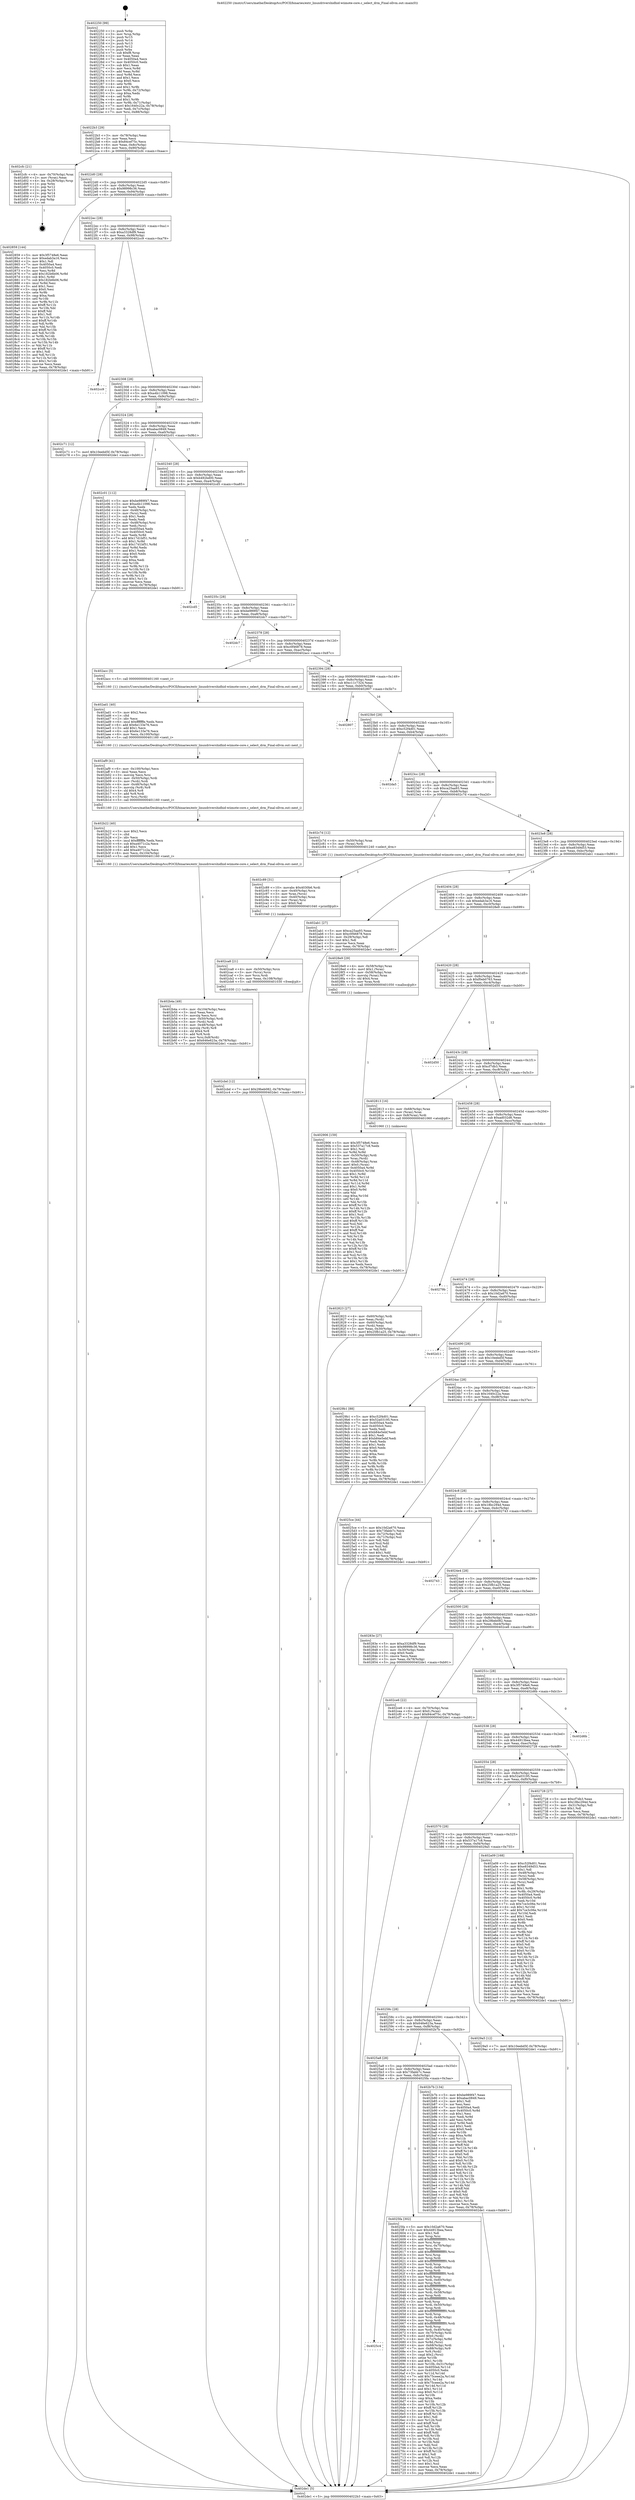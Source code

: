digraph "0x402250" {
  label = "0x402250 (/mnt/c/Users/mathe/Desktop/tcc/POCII/binaries/extr_linuxdrivershidhid-wiimote-core.c_select_drm_Final-ollvm.out::main(0))"
  labelloc = "t"
  node[shape=record]

  Entry [label="",width=0.3,height=0.3,shape=circle,fillcolor=black,style=filled]
  "0x4022b3" [label="{
     0x4022b3 [29]\l
     | [instrs]\l
     &nbsp;&nbsp;0x4022b3 \<+3\>: mov -0x78(%rbp),%eax\l
     &nbsp;&nbsp;0x4022b6 \<+2\>: mov %eax,%ecx\l
     &nbsp;&nbsp;0x4022b8 \<+6\>: sub $0x84cef75c,%ecx\l
     &nbsp;&nbsp;0x4022be \<+6\>: mov %eax,-0x8c(%rbp)\l
     &nbsp;&nbsp;0x4022c4 \<+6\>: mov %ecx,-0x90(%rbp)\l
     &nbsp;&nbsp;0x4022ca \<+6\>: je 0000000000402cfc \<main+0xaac\>\l
  }"]
  "0x402cfc" [label="{
     0x402cfc [21]\l
     | [instrs]\l
     &nbsp;&nbsp;0x402cfc \<+4\>: mov -0x70(%rbp),%rax\l
     &nbsp;&nbsp;0x402d00 \<+2\>: mov (%rax),%eax\l
     &nbsp;&nbsp;0x402d02 \<+4\>: lea -0x28(%rbp),%rsp\l
     &nbsp;&nbsp;0x402d06 \<+1\>: pop %rbx\l
     &nbsp;&nbsp;0x402d07 \<+2\>: pop %r12\l
     &nbsp;&nbsp;0x402d09 \<+2\>: pop %r13\l
     &nbsp;&nbsp;0x402d0b \<+2\>: pop %r14\l
     &nbsp;&nbsp;0x402d0d \<+2\>: pop %r15\l
     &nbsp;&nbsp;0x402d0f \<+1\>: pop %rbp\l
     &nbsp;&nbsp;0x402d10 \<+1\>: ret\l
  }"]
  "0x4022d0" [label="{
     0x4022d0 [28]\l
     | [instrs]\l
     &nbsp;&nbsp;0x4022d0 \<+5\>: jmp 00000000004022d5 \<main+0x85\>\l
     &nbsp;&nbsp;0x4022d5 \<+6\>: mov -0x8c(%rbp),%eax\l
     &nbsp;&nbsp;0x4022db \<+5\>: sub $0x98998c36,%eax\l
     &nbsp;&nbsp;0x4022e0 \<+6\>: mov %eax,-0x94(%rbp)\l
     &nbsp;&nbsp;0x4022e6 \<+6\>: je 0000000000402859 \<main+0x609\>\l
  }"]
  Exit [label="",width=0.3,height=0.3,shape=circle,fillcolor=black,style=filled,peripheries=2]
  "0x402859" [label="{
     0x402859 [144]\l
     | [instrs]\l
     &nbsp;&nbsp;0x402859 \<+5\>: mov $0x3f5748e6,%eax\l
     &nbsp;&nbsp;0x40285e \<+5\>: mov $0xedab3a16,%ecx\l
     &nbsp;&nbsp;0x402863 \<+2\>: mov $0x1,%dl\l
     &nbsp;&nbsp;0x402865 \<+7\>: mov 0x4050a4,%esi\l
     &nbsp;&nbsp;0x40286c \<+7\>: mov 0x4050c0,%edi\l
     &nbsp;&nbsp;0x402873 \<+3\>: mov %esi,%r8d\l
     &nbsp;&nbsp;0x402876 \<+7\>: add $0x182b6b06,%r8d\l
     &nbsp;&nbsp;0x40287d \<+4\>: sub $0x1,%r8d\l
     &nbsp;&nbsp;0x402881 \<+7\>: sub $0x182b6b06,%r8d\l
     &nbsp;&nbsp;0x402888 \<+4\>: imul %r8d,%esi\l
     &nbsp;&nbsp;0x40288c \<+3\>: and $0x1,%esi\l
     &nbsp;&nbsp;0x40288f \<+3\>: cmp $0x0,%esi\l
     &nbsp;&nbsp;0x402892 \<+4\>: sete %r9b\l
     &nbsp;&nbsp;0x402896 \<+3\>: cmp $0xa,%edi\l
     &nbsp;&nbsp;0x402899 \<+4\>: setl %r10b\l
     &nbsp;&nbsp;0x40289d \<+3\>: mov %r9b,%r11b\l
     &nbsp;&nbsp;0x4028a0 \<+4\>: xor $0xff,%r11b\l
     &nbsp;&nbsp;0x4028a4 \<+3\>: mov %r10b,%bl\l
     &nbsp;&nbsp;0x4028a7 \<+3\>: xor $0xff,%bl\l
     &nbsp;&nbsp;0x4028aa \<+3\>: xor $0x1,%dl\l
     &nbsp;&nbsp;0x4028ad \<+3\>: mov %r11b,%r14b\l
     &nbsp;&nbsp;0x4028b0 \<+4\>: and $0xff,%r14b\l
     &nbsp;&nbsp;0x4028b4 \<+3\>: and %dl,%r9b\l
     &nbsp;&nbsp;0x4028b7 \<+3\>: mov %bl,%r15b\l
     &nbsp;&nbsp;0x4028ba \<+4\>: and $0xff,%r15b\l
     &nbsp;&nbsp;0x4028be \<+3\>: and %dl,%r10b\l
     &nbsp;&nbsp;0x4028c1 \<+3\>: or %r9b,%r14b\l
     &nbsp;&nbsp;0x4028c4 \<+3\>: or %r10b,%r15b\l
     &nbsp;&nbsp;0x4028c7 \<+3\>: xor %r15b,%r14b\l
     &nbsp;&nbsp;0x4028ca \<+3\>: or %bl,%r11b\l
     &nbsp;&nbsp;0x4028cd \<+4\>: xor $0xff,%r11b\l
     &nbsp;&nbsp;0x4028d1 \<+3\>: or $0x1,%dl\l
     &nbsp;&nbsp;0x4028d4 \<+3\>: and %dl,%r11b\l
     &nbsp;&nbsp;0x4028d7 \<+3\>: or %r11b,%r14b\l
     &nbsp;&nbsp;0x4028da \<+4\>: test $0x1,%r14b\l
     &nbsp;&nbsp;0x4028de \<+3\>: cmovne %ecx,%eax\l
     &nbsp;&nbsp;0x4028e1 \<+3\>: mov %eax,-0x78(%rbp)\l
     &nbsp;&nbsp;0x4028e4 \<+5\>: jmp 0000000000402de1 \<main+0xb91\>\l
  }"]
  "0x4022ec" [label="{
     0x4022ec [28]\l
     | [instrs]\l
     &nbsp;&nbsp;0x4022ec \<+5\>: jmp 00000000004022f1 \<main+0xa1\>\l
     &nbsp;&nbsp;0x4022f1 \<+6\>: mov -0x8c(%rbp),%eax\l
     &nbsp;&nbsp;0x4022f7 \<+5\>: sub $0xa3328df9,%eax\l
     &nbsp;&nbsp;0x4022fc \<+6\>: mov %eax,-0x98(%rbp)\l
     &nbsp;&nbsp;0x402302 \<+6\>: je 0000000000402cc9 \<main+0xa79\>\l
  }"]
  "0x402cbd" [label="{
     0x402cbd [12]\l
     | [instrs]\l
     &nbsp;&nbsp;0x402cbd \<+7\>: movl $0x29beb082,-0x78(%rbp)\l
     &nbsp;&nbsp;0x402cc4 \<+5\>: jmp 0000000000402de1 \<main+0xb91\>\l
  }"]
  "0x402cc9" [label="{
     0x402cc9\l
  }", style=dashed]
  "0x402308" [label="{
     0x402308 [28]\l
     | [instrs]\l
     &nbsp;&nbsp;0x402308 \<+5\>: jmp 000000000040230d \<main+0xbd\>\l
     &nbsp;&nbsp;0x40230d \<+6\>: mov -0x8c(%rbp),%eax\l
     &nbsp;&nbsp;0x402313 \<+5\>: sub $0xa4b11098,%eax\l
     &nbsp;&nbsp;0x402318 \<+6\>: mov %eax,-0x9c(%rbp)\l
     &nbsp;&nbsp;0x40231e \<+6\>: je 0000000000402c71 \<main+0xa21\>\l
  }"]
  "0x402ca8" [label="{
     0x402ca8 [21]\l
     | [instrs]\l
     &nbsp;&nbsp;0x402ca8 \<+4\>: mov -0x50(%rbp),%rcx\l
     &nbsp;&nbsp;0x402cac \<+3\>: mov (%rcx),%rcx\l
     &nbsp;&nbsp;0x402caf \<+3\>: mov %rcx,%rdi\l
     &nbsp;&nbsp;0x402cb2 \<+6\>: mov %eax,-0x108(%rbp)\l
     &nbsp;&nbsp;0x402cb8 \<+5\>: call 0000000000401030 \<free@plt\>\l
     | [calls]\l
     &nbsp;&nbsp;0x401030 \{1\} (unknown)\l
  }"]
  "0x402c71" [label="{
     0x402c71 [12]\l
     | [instrs]\l
     &nbsp;&nbsp;0x402c71 \<+7\>: movl $0x10eebd5f,-0x78(%rbp)\l
     &nbsp;&nbsp;0x402c78 \<+5\>: jmp 0000000000402de1 \<main+0xb91\>\l
  }"]
  "0x402324" [label="{
     0x402324 [28]\l
     | [instrs]\l
     &nbsp;&nbsp;0x402324 \<+5\>: jmp 0000000000402329 \<main+0xd9\>\l
     &nbsp;&nbsp;0x402329 \<+6\>: mov -0x8c(%rbp),%eax\l
     &nbsp;&nbsp;0x40232f \<+5\>: sub $0xabac0849,%eax\l
     &nbsp;&nbsp;0x402334 \<+6\>: mov %eax,-0xa0(%rbp)\l
     &nbsp;&nbsp;0x40233a \<+6\>: je 0000000000402c01 \<main+0x9b1\>\l
  }"]
  "0x402c89" [label="{
     0x402c89 [31]\l
     | [instrs]\l
     &nbsp;&nbsp;0x402c89 \<+10\>: movabs $0x4030b6,%rdi\l
     &nbsp;&nbsp;0x402c93 \<+4\>: mov -0x40(%rbp),%rcx\l
     &nbsp;&nbsp;0x402c97 \<+3\>: mov %rax,(%rcx)\l
     &nbsp;&nbsp;0x402c9a \<+4\>: mov -0x40(%rbp),%rax\l
     &nbsp;&nbsp;0x402c9e \<+3\>: mov (%rax),%rsi\l
     &nbsp;&nbsp;0x402ca1 \<+2\>: mov $0x0,%al\l
     &nbsp;&nbsp;0x402ca3 \<+5\>: call 0000000000401040 \<printf@plt\>\l
     | [calls]\l
     &nbsp;&nbsp;0x401040 \{1\} (unknown)\l
  }"]
  "0x402c01" [label="{
     0x402c01 [112]\l
     | [instrs]\l
     &nbsp;&nbsp;0x402c01 \<+5\>: mov $0xbe989f47,%eax\l
     &nbsp;&nbsp;0x402c06 \<+5\>: mov $0xa4b11098,%ecx\l
     &nbsp;&nbsp;0x402c0b \<+2\>: xor %edx,%edx\l
     &nbsp;&nbsp;0x402c0d \<+4\>: mov -0x48(%rbp),%rsi\l
     &nbsp;&nbsp;0x402c11 \<+2\>: mov (%rsi),%edi\l
     &nbsp;&nbsp;0x402c13 \<+3\>: sub $0x1,%edx\l
     &nbsp;&nbsp;0x402c16 \<+2\>: sub %edx,%edi\l
     &nbsp;&nbsp;0x402c18 \<+4\>: mov -0x48(%rbp),%rsi\l
     &nbsp;&nbsp;0x402c1c \<+2\>: mov %edi,(%rsi)\l
     &nbsp;&nbsp;0x402c1e \<+7\>: mov 0x4050a4,%edx\l
     &nbsp;&nbsp;0x402c25 \<+7\>: mov 0x4050c0,%edi\l
     &nbsp;&nbsp;0x402c2c \<+3\>: mov %edx,%r8d\l
     &nbsp;&nbsp;0x402c2f \<+7\>: add $0x17d1bf51,%r8d\l
     &nbsp;&nbsp;0x402c36 \<+4\>: sub $0x1,%r8d\l
     &nbsp;&nbsp;0x402c3a \<+7\>: sub $0x17d1bf51,%r8d\l
     &nbsp;&nbsp;0x402c41 \<+4\>: imul %r8d,%edx\l
     &nbsp;&nbsp;0x402c45 \<+3\>: and $0x1,%edx\l
     &nbsp;&nbsp;0x402c48 \<+3\>: cmp $0x0,%edx\l
     &nbsp;&nbsp;0x402c4b \<+4\>: sete %r9b\l
     &nbsp;&nbsp;0x402c4f \<+3\>: cmp $0xa,%edi\l
     &nbsp;&nbsp;0x402c52 \<+4\>: setl %r10b\l
     &nbsp;&nbsp;0x402c56 \<+3\>: mov %r9b,%r11b\l
     &nbsp;&nbsp;0x402c59 \<+3\>: and %r10b,%r11b\l
     &nbsp;&nbsp;0x402c5c \<+3\>: xor %r10b,%r9b\l
     &nbsp;&nbsp;0x402c5f \<+3\>: or %r9b,%r11b\l
     &nbsp;&nbsp;0x402c62 \<+4\>: test $0x1,%r11b\l
     &nbsp;&nbsp;0x402c66 \<+3\>: cmovne %ecx,%eax\l
     &nbsp;&nbsp;0x402c69 \<+3\>: mov %eax,-0x78(%rbp)\l
     &nbsp;&nbsp;0x402c6c \<+5\>: jmp 0000000000402de1 \<main+0xb91\>\l
  }"]
  "0x402340" [label="{
     0x402340 [28]\l
     | [instrs]\l
     &nbsp;&nbsp;0x402340 \<+5\>: jmp 0000000000402345 \<main+0xf5\>\l
     &nbsp;&nbsp;0x402345 \<+6\>: mov -0x8c(%rbp),%eax\l
     &nbsp;&nbsp;0x40234b \<+5\>: sub $0xb492bd00,%eax\l
     &nbsp;&nbsp;0x402350 \<+6\>: mov %eax,-0xa4(%rbp)\l
     &nbsp;&nbsp;0x402356 \<+6\>: je 0000000000402cd5 \<main+0xa85\>\l
  }"]
  "0x402b4a" [label="{
     0x402b4a [49]\l
     | [instrs]\l
     &nbsp;&nbsp;0x402b4a \<+6\>: mov -0x104(%rbp),%ecx\l
     &nbsp;&nbsp;0x402b50 \<+3\>: imul %eax,%ecx\l
     &nbsp;&nbsp;0x402b53 \<+3\>: movslq %ecx,%rsi\l
     &nbsp;&nbsp;0x402b56 \<+4\>: mov -0x50(%rbp),%rdi\l
     &nbsp;&nbsp;0x402b5a \<+3\>: mov (%rdi),%rdi\l
     &nbsp;&nbsp;0x402b5d \<+4\>: mov -0x48(%rbp),%r8\l
     &nbsp;&nbsp;0x402b61 \<+3\>: movslq (%r8),%r8\l
     &nbsp;&nbsp;0x402b64 \<+4\>: shl $0x4,%r8\l
     &nbsp;&nbsp;0x402b68 \<+3\>: add %r8,%rdi\l
     &nbsp;&nbsp;0x402b6b \<+4\>: mov %rsi,0x8(%rdi)\l
     &nbsp;&nbsp;0x402b6f \<+7\>: movl $0x646e623a,-0x78(%rbp)\l
     &nbsp;&nbsp;0x402b76 \<+5\>: jmp 0000000000402de1 \<main+0xb91\>\l
  }"]
  "0x402cd5" [label="{
     0x402cd5\l
  }", style=dashed]
  "0x40235c" [label="{
     0x40235c [28]\l
     | [instrs]\l
     &nbsp;&nbsp;0x40235c \<+5\>: jmp 0000000000402361 \<main+0x111\>\l
     &nbsp;&nbsp;0x402361 \<+6\>: mov -0x8c(%rbp),%eax\l
     &nbsp;&nbsp;0x402367 \<+5\>: sub $0xbe989f47,%eax\l
     &nbsp;&nbsp;0x40236c \<+6\>: mov %eax,-0xa8(%rbp)\l
     &nbsp;&nbsp;0x402372 \<+6\>: je 0000000000402dc7 \<main+0xb77\>\l
  }"]
  "0x402b22" [label="{
     0x402b22 [40]\l
     | [instrs]\l
     &nbsp;&nbsp;0x402b22 \<+5\>: mov $0x2,%ecx\l
     &nbsp;&nbsp;0x402b27 \<+1\>: cltd\l
     &nbsp;&nbsp;0x402b28 \<+2\>: idiv %ecx\l
     &nbsp;&nbsp;0x402b2a \<+6\>: imul $0xfffffffe,%edx,%ecx\l
     &nbsp;&nbsp;0x402b30 \<+6\>: sub $0xa4071c2a,%ecx\l
     &nbsp;&nbsp;0x402b36 \<+3\>: add $0x1,%ecx\l
     &nbsp;&nbsp;0x402b39 \<+6\>: add $0xa4071c2a,%ecx\l
     &nbsp;&nbsp;0x402b3f \<+6\>: mov %ecx,-0x104(%rbp)\l
     &nbsp;&nbsp;0x402b45 \<+5\>: call 0000000000401160 \<next_i\>\l
     | [calls]\l
     &nbsp;&nbsp;0x401160 \{1\} (/mnt/c/Users/mathe/Desktop/tcc/POCII/binaries/extr_linuxdrivershidhid-wiimote-core.c_select_drm_Final-ollvm.out::next_i)\l
  }"]
  "0x402dc7" [label="{
     0x402dc7\l
  }", style=dashed]
  "0x402378" [label="{
     0x402378 [28]\l
     | [instrs]\l
     &nbsp;&nbsp;0x402378 \<+5\>: jmp 000000000040237d \<main+0x12d\>\l
     &nbsp;&nbsp;0x40237d \<+6\>: mov -0x8c(%rbp),%eax\l
     &nbsp;&nbsp;0x402383 \<+5\>: sub $0xc0f46878,%eax\l
     &nbsp;&nbsp;0x402388 \<+6\>: mov %eax,-0xac(%rbp)\l
     &nbsp;&nbsp;0x40238e \<+6\>: je 0000000000402acc \<main+0x87c\>\l
  }"]
  "0x402af9" [label="{
     0x402af9 [41]\l
     | [instrs]\l
     &nbsp;&nbsp;0x402af9 \<+6\>: mov -0x100(%rbp),%ecx\l
     &nbsp;&nbsp;0x402aff \<+3\>: imul %eax,%ecx\l
     &nbsp;&nbsp;0x402b02 \<+3\>: movslq %ecx,%rsi\l
     &nbsp;&nbsp;0x402b05 \<+4\>: mov -0x50(%rbp),%rdi\l
     &nbsp;&nbsp;0x402b09 \<+3\>: mov (%rdi),%rdi\l
     &nbsp;&nbsp;0x402b0c \<+4\>: mov -0x48(%rbp),%r8\l
     &nbsp;&nbsp;0x402b10 \<+3\>: movslq (%r8),%r8\l
     &nbsp;&nbsp;0x402b13 \<+4\>: shl $0x4,%r8\l
     &nbsp;&nbsp;0x402b17 \<+3\>: add %r8,%rdi\l
     &nbsp;&nbsp;0x402b1a \<+3\>: mov %rsi,(%rdi)\l
     &nbsp;&nbsp;0x402b1d \<+5\>: call 0000000000401160 \<next_i\>\l
     | [calls]\l
     &nbsp;&nbsp;0x401160 \{1\} (/mnt/c/Users/mathe/Desktop/tcc/POCII/binaries/extr_linuxdrivershidhid-wiimote-core.c_select_drm_Final-ollvm.out::next_i)\l
  }"]
  "0x402acc" [label="{
     0x402acc [5]\l
     | [instrs]\l
     &nbsp;&nbsp;0x402acc \<+5\>: call 0000000000401160 \<next_i\>\l
     | [calls]\l
     &nbsp;&nbsp;0x401160 \{1\} (/mnt/c/Users/mathe/Desktop/tcc/POCII/binaries/extr_linuxdrivershidhid-wiimote-core.c_select_drm_Final-ollvm.out::next_i)\l
  }"]
  "0x402394" [label="{
     0x402394 [28]\l
     | [instrs]\l
     &nbsp;&nbsp;0x402394 \<+5\>: jmp 0000000000402399 \<main+0x149\>\l
     &nbsp;&nbsp;0x402399 \<+6\>: mov -0x8c(%rbp),%eax\l
     &nbsp;&nbsp;0x40239f \<+5\>: sub $0xc11c7324,%eax\l
     &nbsp;&nbsp;0x4023a4 \<+6\>: mov %eax,-0xb0(%rbp)\l
     &nbsp;&nbsp;0x4023aa \<+6\>: je 0000000000402807 \<main+0x5b7\>\l
  }"]
  "0x402ad1" [label="{
     0x402ad1 [40]\l
     | [instrs]\l
     &nbsp;&nbsp;0x402ad1 \<+5\>: mov $0x2,%ecx\l
     &nbsp;&nbsp;0x402ad6 \<+1\>: cltd\l
     &nbsp;&nbsp;0x402ad7 \<+2\>: idiv %ecx\l
     &nbsp;&nbsp;0x402ad9 \<+6\>: imul $0xfffffffe,%edx,%ecx\l
     &nbsp;&nbsp;0x402adf \<+6\>: add $0x6e133e76,%ecx\l
     &nbsp;&nbsp;0x402ae5 \<+3\>: add $0x1,%ecx\l
     &nbsp;&nbsp;0x402ae8 \<+6\>: sub $0x6e133e76,%ecx\l
     &nbsp;&nbsp;0x402aee \<+6\>: mov %ecx,-0x100(%rbp)\l
     &nbsp;&nbsp;0x402af4 \<+5\>: call 0000000000401160 \<next_i\>\l
     | [calls]\l
     &nbsp;&nbsp;0x401160 \{1\} (/mnt/c/Users/mathe/Desktop/tcc/POCII/binaries/extr_linuxdrivershidhid-wiimote-core.c_select_drm_Final-ollvm.out::next_i)\l
  }"]
  "0x402807" [label="{
     0x402807\l
  }", style=dashed]
  "0x4023b0" [label="{
     0x4023b0 [28]\l
     | [instrs]\l
     &nbsp;&nbsp;0x4023b0 \<+5\>: jmp 00000000004023b5 \<main+0x165\>\l
     &nbsp;&nbsp;0x4023b5 \<+6\>: mov -0x8c(%rbp),%eax\l
     &nbsp;&nbsp;0x4023bb \<+5\>: sub $0xc52f4d01,%eax\l
     &nbsp;&nbsp;0x4023c0 \<+6\>: mov %eax,-0xb4(%rbp)\l
     &nbsp;&nbsp;0x4023c6 \<+6\>: je 0000000000402da5 \<main+0xb55\>\l
  }"]
  "0x402906" [label="{
     0x402906 [159]\l
     | [instrs]\l
     &nbsp;&nbsp;0x402906 \<+5\>: mov $0x3f5748e6,%ecx\l
     &nbsp;&nbsp;0x40290b \<+5\>: mov $0x537a17c8,%edx\l
     &nbsp;&nbsp;0x402910 \<+3\>: mov $0x1,%sil\l
     &nbsp;&nbsp;0x402913 \<+3\>: xor %r8d,%r8d\l
     &nbsp;&nbsp;0x402916 \<+4\>: mov -0x50(%rbp),%rdi\l
     &nbsp;&nbsp;0x40291a \<+3\>: mov %rax,(%rdi)\l
     &nbsp;&nbsp;0x40291d \<+4\>: mov -0x48(%rbp),%rax\l
     &nbsp;&nbsp;0x402921 \<+6\>: movl $0x0,(%rax)\l
     &nbsp;&nbsp;0x402927 \<+8\>: mov 0x4050a4,%r9d\l
     &nbsp;&nbsp;0x40292f \<+8\>: mov 0x4050c0,%r10d\l
     &nbsp;&nbsp;0x402937 \<+4\>: sub $0x1,%r8d\l
     &nbsp;&nbsp;0x40293b \<+3\>: mov %r9d,%r11d\l
     &nbsp;&nbsp;0x40293e \<+3\>: add %r8d,%r11d\l
     &nbsp;&nbsp;0x402941 \<+4\>: imul %r11d,%r9d\l
     &nbsp;&nbsp;0x402945 \<+4\>: and $0x1,%r9d\l
     &nbsp;&nbsp;0x402949 \<+4\>: cmp $0x0,%r9d\l
     &nbsp;&nbsp;0x40294d \<+3\>: sete %bl\l
     &nbsp;&nbsp;0x402950 \<+4\>: cmp $0xa,%r10d\l
     &nbsp;&nbsp;0x402954 \<+4\>: setl %r14b\l
     &nbsp;&nbsp;0x402958 \<+3\>: mov %bl,%r15b\l
     &nbsp;&nbsp;0x40295b \<+4\>: xor $0xff,%r15b\l
     &nbsp;&nbsp;0x40295f \<+3\>: mov %r14b,%r12b\l
     &nbsp;&nbsp;0x402962 \<+4\>: xor $0xff,%r12b\l
     &nbsp;&nbsp;0x402966 \<+4\>: xor $0x1,%sil\l
     &nbsp;&nbsp;0x40296a \<+3\>: mov %r15b,%r13b\l
     &nbsp;&nbsp;0x40296d \<+4\>: and $0xff,%r13b\l
     &nbsp;&nbsp;0x402971 \<+3\>: and %sil,%bl\l
     &nbsp;&nbsp;0x402974 \<+3\>: mov %r12b,%al\l
     &nbsp;&nbsp;0x402977 \<+2\>: and $0xff,%al\l
     &nbsp;&nbsp;0x402979 \<+3\>: and %sil,%r14b\l
     &nbsp;&nbsp;0x40297c \<+3\>: or %bl,%r13b\l
     &nbsp;&nbsp;0x40297f \<+3\>: or %r14b,%al\l
     &nbsp;&nbsp;0x402982 \<+3\>: xor %al,%r13b\l
     &nbsp;&nbsp;0x402985 \<+3\>: or %r12b,%r15b\l
     &nbsp;&nbsp;0x402988 \<+4\>: xor $0xff,%r15b\l
     &nbsp;&nbsp;0x40298c \<+4\>: or $0x1,%sil\l
     &nbsp;&nbsp;0x402990 \<+3\>: and %sil,%r15b\l
     &nbsp;&nbsp;0x402993 \<+3\>: or %r15b,%r13b\l
     &nbsp;&nbsp;0x402996 \<+4\>: test $0x1,%r13b\l
     &nbsp;&nbsp;0x40299a \<+3\>: cmovne %edx,%ecx\l
     &nbsp;&nbsp;0x40299d \<+3\>: mov %ecx,-0x78(%rbp)\l
     &nbsp;&nbsp;0x4029a0 \<+5\>: jmp 0000000000402de1 \<main+0xb91\>\l
  }"]
  "0x402da5" [label="{
     0x402da5\l
  }", style=dashed]
  "0x4023cc" [label="{
     0x4023cc [28]\l
     | [instrs]\l
     &nbsp;&nbsp;0x4023cc \<+5\>: jmp 00000000004023d1 \<main+0x181\>\l
     &nbsp;&nbsp;0x4023d1 \<+6\>: mov -0x8c(%rbp),%eax\l
     &nbsp;&nbsp;0x4023d7 \<+5\>: sub $0xca25aa93,%eax\l
     &nbsp;&nbsp;0x4023dc \<+6\>: mov %eax,-0xb8(%rbp)\l
     &nbsp;&nbsp;0x4023e2 \<+6\>: je 0000000000402c7d \<main+0xa2d\>\l
  }"]
  "0x402823" [label="{
     0x402823 [27]\l
     | [instrs]\l
     &nbsp;&nbsp;0x402823 \<+4\>: mov -0x60(%rbp),%rdi\l
     &nbsp;&nbsp;0x402827 \<+2\>: mov %eax,(%rdi)\l
     &nbsp;&nbsp;0x402829 \<+4\>: mov -0x60(%rbp),%rdi\l
     &nbsp;&nbsp;0x40282d \<+2\>: mov (%rdi),%eax\l
     &nbsp;&nbsp;0x40282f \<+3\>: mov %eax,-0x30(%rbp)\l
     &nbsp;&nbsp;0x402832 \<+7\>: movl $0x25fb1a25,-0x78(%rbp)\l
     &nbsp;&nbsp;0x402839 \<+5\>: jmp 0000000000402de1 \<main+0xb91\>\l
  }"]
  "0x402c7d" [label="{
     0x402c7d [12]\l
     | [instrs]\l
     &nbsp;&nbsp;0x402c7d \<+4\>: mov -0x50(%rbp),%rax\l
     &nbsp;&nbsp;0x402c81 \<+3\>: mov (%rax),%rdi\l
     &nbsp;&nbsp;0x402c84 \<+5\>: call 0000000000401240 \<select_drm\>\l
     | [calls]\l
     &nbsp;&nbsp;0x401240 \{1\} (/mnt/c/Users/mathe/Desktop/tcc/POCII/binaries/extr_linuxdrivershidhid-wiimote-core.c_select_drm_Final-ollvm.out::select_drm)\l
  }"]
  "0x4023e8" [label="{
     0x4023e8 [28]\l
     | [instrs]\l
     &nbsp;&nbsp;0x4023e8 \<+5\>: jmp 00000000004023ed \<main+0x19d\>\l
     &nbsp;&nbsp;0x4023ed \<+6\>: mov -0x8c(%rbp),%eax\l
     &nbsp;&nbsp;0x4023f3 \<+5\>: sub $0xe8349d53,%eax\l
     &nbsp;&nbsp;0x4023f8 \<+6\>: mov %eax,-0xbc(%rbp)\l
     &nbsp;&nbsp;0x4023fe \<+6\>: je 0000000000402ab1 \<main+0x861\>\l
  }"]
  "0x4025c4" [label="{
     0x4025c4\l
  }", style=dashed]
  "0x402ab1" [label="{
     0x402ab1 [27]\l
     | [instrs]\l
     &nbsp;&nbsp;0x402ab1 \<+5\>: mov $0xca25aa93,%eax\l
     &nbsp;&nbsp;0x402ab6 \<+5\>: mov $0xc0f46878,%ecx\l
     &nbsp;&nbsp;0x402abb \<+3\>: mov -0x29(%rbp),%dl\l
     &nbsp;&nbsp;0x402abe \<+3\>: test $0x1,%dl\l
     &nbsp;&nbsp;0x402ac1 \<+3\>: cmovne %ecx,%eax\l
     &nbsp;&nbsp;0x402ac4 \<+3\>: mov %eax,-0x78(%rbp)\l
     &nbsp;&nbsp;0x402ac7 \<+5\>: jmp 0000000000402de1 \<main+0xb91\>\l
  }"]
  "0x402404" [label="{
     0x402404 [28]\l
     | [instrs]\l
     &nbsp;&nbsp;0x402404 \<+5\>: jmp 0000000000402409 \<main+0x1b9\>\l
     &nbsp;&nbsp;0x402409 \<+6\>: mov -0x8c(%rbp),%eax\l
     &nbsp;&nbsp;0x40240f \<+5\>: sub $0xedab3a16,%eax\l
     &nbsp;&nbsp;0x402414 \<+6\>: mov %eax,-0xc0(%rbp)\l
     &nbsp;&nbsp;0x40241a \<+6\>: je 00000000004028e9 \<main+0x699\>\l
  }"]
  "0x4025fa" [label="{
     0x4025fa [302]\l
     | [instrs]\l
     &nbsp;&nbsp;0x4025fa \<+5\>: mov $0x10d2a670,%eax\l
     &nbsp;&nbsp;0x4025ff \<+5\>: mov $0x44913bea,%ecx\l
     &nbsp;&nbsp;0x402604 \<+2\>: mov $0x1,%dl\l
     &nbsp;&nbsp;0x402606 \<+3\>: mov %rsp,%rsi\l
     &nbsp;&nbsp;0x402609 \<+4\>: add $0xfffffffffffffff0,%rsi\l
     &nbsp;&nbsp;0x40260d \<+3\>: mov %rsi,%rsp\l
     &nbsp;&nbsp;0x402610 \<+4\>: mov %rsi,-0x70(%rbp)\l
     &nbsp;&nbsp;0x402614 \<+3\>: mov %rsp,%rsi\l
     &nbsp;&nbsp;0x402617 \<+4\>: add $0xfffffffffffffff0,%rsi\l
     &nbsp;&nbsp;0x40261b \<+3\>: mov %rsi,%rsp\l
     &nbsp;&nbsp;0x40261e \<+3\>: mov %rsp,%rdi\l
     &nbsp;&nbsp;0x402621 \<+4\>: add $0xfffffffffffffff0,%rdi\l
     &nbsp;&nbsp;0x402625 \<+3\>: mov %rdi,%rsp\l
     &nbsp;&nbsp;0x402628 \<+4\>: mov %rdi,-0x68(%rbp)\l
     &nbsp;&nbsp;0x40262c \<+3\>: mov %rsp,%rdi\l
     &nbsp;&nbsp;0x40262f \<+4\>: add $0xfffffffffffffff0,%rdi\l
     &nbsp;&nbsp;0x402633 \<+3\>: mov %rdi,%rsp\l
     &nbsp;&nbsp;0x402636 \<+4\>: mov %rdi,-0x60(%rbp)\l
     &nbsp;&nbsp;0x40263a \<+3\>: mov %rsp,%rdi\l
     &nbsp;&nbsp;0x40263d \<+4\>: add $0xfffffffffffffff0,%rdi\l
     &nbsp;&nbsp;0x402641 \<+3\>: mov %rdi,%rsp\l
     &nbsp;&nbsp;0x402644 \<+4\>: mov %rdi,-0x58(%rbp)\l
     &nbsp;&nbsp;0x402648 \<+3\>: mov %rsp,%rdi\l
     &nbsp;&nbsp;0x40264b \<+4\>: add $0xfffffffffffffff0,%rdi\l
     &nbsp;&nbsp;0x40264f \<+3\>: mov %rdi,%rsp\l
     &nbsp;&nbsp;0x402652 \<+4\>: mov %rdi,-0x50(%rbp)\l
     &nbsp;&nbsp;0x402656 \<+3\>: mov %rsp,%rdi\l
     &nbsp;&nbsp;0x402659 \<+4\>: add $0xfffffffffffffff0,%rdi\l
     &nbsp;&nbsp;0x40265d \<+3\>: mov %rdi,%rsp\l
     &nbsp;&nbsp;0x402660 \<+4\>: mov %rdi,-0x48(%rbp)\l
     &nbsp;&nbsp;0x402664 \<+3\>: mov %rsp,%rdi\l
     &nbsp;&nbsp;0x402667 \<+4\>: add $0xfffffffffffffff0,%rdi\l
     &nbsp;&nbsp;0x40266b \<+3\>: mov %rdi,%rsp\l
     &nbsp;&nbsp;0x40266e \<+4\>: mov %rdi,-0x40(%rbp)\l
     &nbsp;&nbsp;0x402672 \<+4\>: mov -0x70(%rbp),%rdi\l
     &nbsp;&nbsp;0x402676 \<+6\>: movl $0x0,(%rdi)\l
     &nbsp;&nbsp;0x40267c \<+4\>: mov -0x7c(%rbp),%r8d\l
     &nbsp;&nbsp;0x402680 \<+3\>: mov %r8d,(%rsi)\l
     &nbsp;&nbsp;0x402683 \<+4\>: mov -0x68(%rbp),%rdi\l
     &nbsp;&nbsp;0x402687 \<+7\>: mov -0x88(%rbp),%r9\l
     &nbsp;&nbsp;0x40268e \<+3\>: mov %r9,(%rdi)\l
     &nbsp;&nbsp;0x402691 \<+3\>: cmpl $0x2,(%rsi)\l
     &nbsp;&nbsp;0x402694 \<+4\>: setne %r10b\l
     &nbsp;&nbsp;0x402698 \<+4\>: and $0x1,%r10b\l
     &nbsp;&nbsp;0x40269c \<+4\>: mov %r10b,-0x31(%rbp)\l
     &nbsp;&nbsp;0x4026a0 \<+8\>: mov 0x4050a4,%r11d\l
     &nbsp;&nbsp;0x4026a8 \<+7\>: mov 0x4050c0,%ebx\l
     &nbsp;&nbsp;0x4026af \<+3\>: mov %r11d,%r14d\l
     &nbsp;&nbsp;0x4026b2 \<+7\>: add $0x75ceee2a,%r14d\l
     &nbsp;&nbsp;0x4026b9 \<+4\>: sub $0x1,%r14d\l
     &nbsp;&nbsp;0x4026bd \<+7\>: sub $0x75ceee2a,%r14d\l
     &nbsp;&nbsp;0x4026c4 \<+4\>: imul %r14d,%r11d\l
     &nbsp;&nbsp;0x4026c8 \<+4\>: and $0x1,%r11d\l
     &nbsp;&nbsp;0x4026cc \<+4\>: cmp $0x0,%r11d\l
     &nbsp;&nbsp;0x4026d0 \<+4\>: sete %r10b\l
     &nbsp;&nbsp;0x4026d4 \<+3\>: cmp $0xa,%ebx\l
     &nbsp;&nbsp;0x4026d7 \<+4\>: setl %r15b\l
     &nbsp;&nbsp;0x4026db \<+3\>: mov %r10b,%r12b\l
     &nbsp;&nbsp;0x4026de \<+4\>: xor $0xff,%r12b\l
     &nbsp;&nbsp;0x4026e2 \<+3\>: mov %r15b,%r13b\l
     &nbsp;&nbsp;0x4026e5 \<+4\>: xor $0xff,%r13b\l
     &nbsp;&nbsp;0x4026e9 \<+3\>: xor $0x1,%dl\l
     &nbsp;&nbsp;0x4026ec \<+3\>: mov %r12b,%sil\l
     &nbsp;&nbsp;0x4026ef \<+4\>: and $0xff,%sil\l
     &nbsp;&nbsp;0x4026f3 \<+3\>: and %dl,%r10b\l
     &nbsp;&nbsp;0x4026f6 \<+3\>: mov %r13b,%dil\l
     &nbsp;&nbsp;0x4026f9 \<+4\>: and $0xff,%dil\l
     &nbsp;&nbsp;0x4026fd \<+3\>: and %dl,%r15b\l
     &nbsp;&nbsp;0x402700 \<+3\>: or %r10b,%sil\l
     &nbsp;&nbsp;0x402703 \<+3\>: or %r15b,%dil\l
     &nbsp;&nbsp;0x402706 \<+3\>: xor %dil,%sil\l
     &nbsp;&nbsp;0x402709 \<+3\>: or %r13b,%r12b\l
     &nbsp;&nbsp;0x40270c \<+4\>: xor $0xff,%r12b\l
     &nbsp;&nbsp;0x402710 \<+3\>: or $0x1,%dl\l
     &nbsp;&nbsp;0x402713 \<+3\>: and %dl,%r12b\l
     &nbsp;&nbsp;0x402716 \<+3\>: or %r12b,%sil\l
     &nbsp;&nbsp;0x402719 \<+4\>: test $0x1,%sil\l
     &nbsp;&nbsp;0x40271d \<+3\>: cmovne %ecx,%eax\l
     &nbsp;&nbsp;0x402720 \<+3\>: mov %eax,-0x78(%rbp)\l
     &nbsp;&nbsp;0x402723 \<+5\>: jmp 0000000000402de1 \<main+0xb91\>\l
  }"]
  "0x4028e9" [label="{
     0x4028e9 [29]\l
     | [instrs]\l
     &nbsp;&nbsp;0x4028e9 \<+4\>: mov -0x58(%rbp),%rax\l
     &nbsp;&nbsp;0x4028ed \<+6\>: movl $0x1,(%rax)\l
     &nbsp;&nbsp;0x4028f3 \<+4\>: mov -0x58(%rbp),%rax\l
     &nbsp;&nbsp;0x4028f7 \<+3\>: movslq (%rax),%rax\l
     &nbsp;&nbsp;0x4028fa \<+4\>: shl $0x4,%rax\l
     &nbsp;&nbsp;0x4028fe \<+3\>: mov %rax,%rdi\l
     &nbsp;&nbsp;0x402901 \<+5\>: call 0000000000401050 \<malloc@plt\>\l
     | [calls]\l
     &nbsp;&nbsp;0x401050 \{1\} (unknown)\l
  }"]
  "0x402420" [label="{
     0x402420 [28]\l
     | [instrs]\l
     &nbsp;&nbsp;0x402420 \<+5\>: jmp 0000000000402425 \<main+0x1d5\>\l
     &nbsp;&nbsp;0x402425 \<+6\>: mov -0x8c(%rbp),%eax\l
     &nbsp;&nbsp;0x40242b \<+5\>: sub $0xf0eb0763,%eax\l
     &nbsp;&nbsp;0x402430 \<+6\>: mov %eax,-0xc4(%rbp)\l
     &nbsp;&nbsp;0x402436 \<+6\>: je 0000000000402d50 \<main+0xb00\>\l
  }"]
  "0x4025a8" [label="{
     0x4025a8 [28]\l
     | [instrs]\l
     &nbsp;&nbsp;0x4025a8 \<+5\>: jmp 00000000004025ad \<main+0x35d\>\l
     &nbsp;&nbsp;0x4025ad \<+6\>: mov -0x8c(%rbp),%eax\l
     &nbsp;&nbsp;0x4025b3 \<+5\>: sub $0x73fabb7c,%eax\l
     &nbsp;&nbsp;0x4025b8 \<+6\>: mov %eax,-0xfc(%rbp)\l
     &nbsp;&nbsp;0x4025be \<+6\>: je 00000000004025fa \<main+0x3aa\>\l
  }"]
  "0x402d50" [label="{
     0x402d50\l
  }", style=dashed]
  "0x40243c" [label="{
     0x40243c [28]\l
     | [instrs]\l
     &nbsp;&nbsp;0x40243c \<+5\>: jmp 0000000000402441 \<main+0x1f1\>\l
     &nbsp;&nbsp;0x402441 \<+6\>: mov -0x8c(%rbp),%eax\l
     &nbsp;&nbsp;0x402447 \<+5\>: sub $0xcf7db3,%eax\l
     &nbsp;&nbsp;0x40244c \<+6\>: mov %eax,-0xc8(%rbp)\l
     &nbsp;&nbsp;0x402452 \<+6\>: je 0000000000402813 \<main+0x5c3\>\l
  }"]
  "0x402b7b" [label="{
     0x402b7b [134]\l
     | [instrs]\l
     &nbsp;&nbsp;0x402b7b \<+5\>: mov $0xbe989f47,%eax\l
     &nbsp;&nbsp;0x402b80 \<+5\>: mov $0xabac0849,%ecx\l
     &nbsp;&nbsp;0x402b85 \<+2\>: mov $0x1,%dl\l
     &nbsp;&nbsp;0x402b87 \<+2\>: xor %esi,%esi\l
     &nbsp;&nbsp;0x402b89 \<+7\>: mov 0x4050a4,%edi\l
     &nbsp;&nbsp;0x402b90 \<+8\>: mov 0x4050c0,%r8d\l
     &nbsp;&nbsp;0x402b98 \<+3\>: sub $0x1,%esi\l
     &nbsp;&nbsp;0x402b9b \<+3\>: mov %edi,%r9d\l
     &nbsp;&nbsp;0x402b9e \<+3\>: add %esi,%r9d\l
     &nbsp;&nbsp;0x402ba1 \<+4\>: imul %r9d,%edi\l
     &nbsp;&nbsp;0x402ba5 \<+3\>: and $0x1,%edi\l
     &nbsp;&nbsp;0x402ba8 \<+3\>: cmp $0x0,%edi\l
     &nbsp;&nbsp;0x402bab \<+4\>: sete %r10b\l
     &nbsp;&nbsp;0x402baf \<+4\>: cmp $0xa,%r8d\l
     &nbsp;&nbsp;0x402bb3 \<+4\>: setl %r11b\l
     &nbsp;&nbsp;0x402bb7 \<+3\>: mov %r10b,%bl\l
     &nbsp;&nbsp;0x402bba \<+3\>: xor $0xff,%bl\l
     &nbsp;&nbsp;0x402bbd \<+3\>: mov %r11b,%r14b\l
     &nbsp;&nbsp;0x402bc0 \<+4\>: xor $0xff,%r14b\l
     &nbsp;&nbsp;0x402bc4 \<+3\>: xor $0x0,%dl\l
     &nbsp;&nbsp;0x402bc7 \<+3\>: mov %bl,%r15b\l
     &nbsp;&nbsp;0x402bca \<+4\>: and $0x0,%r15b\l
     &nbsp;&nbsp;0x402bce \<+3\>: and %dl,%r10b\l
     &nbsp;&nbsp;0x402bd1 \<+3\>: mov %r14b,%r12b\l
     &nbsp;&nbsp;0x402bd4 \<+4\>: and $0x0,%r12b\l
     &nbsp;&nbsp;0x402bd8 \<+3\>: and %dl,%r11b\l
     &nbsp;&nbsp;0x402bdb \<+3\>: or %r10b,%r15b\l
     &nbsp;&nbsp;0x402bde \<+3\>: or %r11b,%r12b\l
     &nbsp;&nbsp;0x402be1 \<+3\>: xor %r12b,%r15b\l
     &nbsp;&nbsp;0x402be4 \<+3\>: or %r14b,%bl\l
     &nbsp;&nbsp;0x402be7 \<+3\>: xor $0xff,%bl\l
     &nbsp;&nbsp;0x402bea \<+3\>: or $0x0,%dl\l
     &nbsp;&nbsp;0x402bed \<+2\>: and %dl,%bl\l
     &nbsp;&nbsp;0x402bef \<+3\>: or %bl,%r15b\l
     &nbsp;&nbsp;0x402bf2 \<+4\>: test $0x1,%r15b\l
     &nbsp;&nbsp;0x402bf6 \<+3\>: cmovne %ecx,%eax\l
     &nbsp;&nbsp;0x402bf9 \<+3\>: mov %eax,-0x78(%rbp)\l
     &nbsp;&nbsp;0x402bfc \<+5\>: jmp 0000000000402de1 \<main+0xb91\>\l
  }"]
  "0x402813" [label="{
     0x402813 [16]\l
     | [instrs]\l
     &nbsp;&nbsp;0x402813 \<+4\>: mov -0x68(%rbp),%rax\l
     &nbsp;&nbsp;0x402817 \<+3\>: mov (%rax),%rax\l
     &nbsp;&nbsp;0x40281a \<+4\>: mov 0x8(%rax),%rdi\l
     &nbsp;&nbsp;0x40281e \<+5\>: call 0000000000401060 \<atoi@plt\>\l
     | [calls]\l
     &nbsp;&nbsp;0x401060 \{1\} (unknown)\l
  }"]
  "0x402458" [label="{
     0x402458 [28]\l
     | [instrs]\l
     &nbsp;&nbsp;0x402458 \<+5\>: jmp 000000000040245d \<main+0x20d\>\l
     &nbsp;&nbsp;0x40245d \<+6\>: mov -0x8c(%rbp),%eax\l
     &nbsp;&nbsp;0x402463 \<+5\>: sub $0xad032d6,%eax\l
     &nbsp;&nbsp;0x402468 \<+6\>: mov %eax,-0xcc(%rbp)\l
     &nbsp;&nbsp;0x40246e \<+6\>: je 000000000040279b \<main+0x54b\>\l
  }"]
  "0x40258c" [label="{
     0x40258c [28]\l
     | [instrs]\l
     &nbsp;&nbsp;0x40258c \<+5\>: jmp 0000000000402591 \<main+0x341\>\l
     &nbsp;&nbsp;0x402591 \<+6\>: mov -0x8c(%rbp),%eax\l
     &nbsp;&nbsp;0x402597 \<+5\>: sub $0x646e623a,%eax\l
     &nbsp;&nbsp;0x40259c \<+6\>: mov %eax,-0xf8(%rbp)\l
     &nbsp;&nbsp;0x4025a2 \<+6\>: je 0000000000402b7b \<main+0x92b\>\l
  }"]
  "0x40279b" [label="{
     0x40279b\l
  }", style=dashed]
  "0x402474" [label="{
     0x402474 [28]\l
     | [instrs]\l
     &nbsp;&nbsp;0x402474 \<+5\>: jmp 0000000000402479 \<main+0x229\>\l
     &nbsp;&nbsp;0x402479 \<+6\>: mov -0x8c(%rbp),%eax\l
     &nbsp;&nbsp;0x40247f \<+5\>: sub $0x10d2a670,%eax\l
     &nbsp;&nbsp;0x402484 \<+6\>: mov %eax,-0xd0(%rbp)\l
     &nbsp;&nbsp;0x40248a \<+6\>: je 0000000000402d11 \<main+0xac1\>\l
  }"]
  "0x4029a5" [label="{
     0x4029a5 [12]\l
     | [instrs]\l
     &nbsp;&nbsp;0x4029a5 \<+7\>: movl $0x10eebd5f,-0x78(%rbp)\l
     &nbsp;&nbsp;0x4029ac \<+5\>: jmp 0000000000402de1 \<main+0xb91\>\l
  }"]
  "0x402d11" [label="{
     0x402d11\l
  }", style=dashed]
  "0x402490" [label="{
     0x402490 [28]\l
     | [instrs]\l
     &nbsp;&nbsp;0x402490 \<+5\>: jmp 0000000000402495 \<main+0x245\>\l
     &nbsp;&nbsp;0x402495 \<+6\>: mov -0x8c(%rbp),%eax\l
     &nbsp;&nbsp;0x40249b \<+5\>: sub $0x10eebd5f,%eax\l
     &nbsp;&nbsp;0x4024a0 \<+6\>: mov %eax,-0xd4(%rbp)\l
     &nbsp;&nbsp;0x4024a6 \<+6\>: je 00000000004029b1 \<main+0x761\>\l
  }"]
  "0x402570" [label="{
     0x402570 [28]\l
     | [instrs]\l
     &nbsp;&nbsp;0x402570 \<+5\>: jmp 0000000000402575 \<main+0x325\>\l
     &nbsp;&nbsp;0x402575 \<+6\>: mov -0x8c(%rbp),%eax\l
     &nbsp;&nbsp;0x40257b \<+5\>: sub $0x537a17c8,%eax\l
     &nbsp;&nbsp;0x402580 \<+6\>: mov %eax,-0xf4(%rbp)\l
     &nbsp;&nbsp;0x402586 \<+6\>: je 00000000004029a5 \<main+0x755\>\l
  }"]
  "0x4029b1" [label="{
     0x4029b1 [88]\l
     | [instrs]\l
     &nbsp;&nbsp;0x4029b1 \<+5\>: mov $0xc52f4d01,%eax\l
     &nbsp;&nbsp;0x4029b6 \<+5\>: mov $0x52a03195,%ecx\l
     &nbsp;&nbsp;0x4029bb \<+7\>: mov 0x4050a4,%edx\l
     &nbsp;&nbsp;0x4029c2 \<+7\>: mov 0x4050c0,%esi\l
     &nbsp;&nbsp;0x4029c9 \<+2\>: mov %edx,%edi\l
     &nbsp;&nbsp;0x4029cb \<+6\>: sub $0xb84e5ebf,%edi\l
     &nbsp;&nbsp;0x4029d1 \<+3\>: sub $0x1,%edi\l
     &nbsp;&nbsp;0x4029d4 \<+6\>: add $0xb84e5ebf,%edi\l
     &nbsp;&nbsp;0x4029da \<+3\>: imul %edi,%edx\l
     &nbsp;&nbsp;0x4029dd \<+3\>: and $0x1,%edx\l
     &nbsp;&nbsp;0x4029e0 \<+3\>: cmp $0x0,%edx\l
     &nbsp;&nbsp;0x4029e3 \<+4\>: sete %r8b\l
     &nbsp;&nbsp;0x4029e7 \<+3\>: cmp $0xa,%esi\l
     &nbsp;&nbsp;0x4029ea \<+4\>: setl %r9b\l
     &nbsp;&nbsp;0x4029ee \<+3\>: mov %r8b,%r10b\l
     &nbsp;&nbsp;0x4029f1 \<+3\>: and %r9b,%r10b\l
     &nbsp;&nbsp;0x4029f4 \<+3\>: xor %r9b,%r8b\l
     &nbsp;&nbsp;0x4029f7 \<+3\>: or %r8b,%r10b\l
     &nbsp;&nbsp;0x4029fa \<+4\>: test $0x1,%r10b\l
     &nbsp;&nbsp;0x4029fe \<+3\>: cmovne %ecx,%eax\l
     &nbsp;&nbsp;0x402a01 \<+3\>: mov %eax,-0x78(%rbp)\l
     &nbsp;&nbsp;0x402a04 \<+5\>: jmp 0000000000402de1 \<main+0xb91\>\l
  }"]
  "0x4024ac" [label="{
     0x4024ac [28]\l
     | [instrs]\l
     &nbsp;&nbsp;0x4024ac \<+5\>: jmp 00000000004024b1 \<main+0x261\>\l
     &nbsp;&nbsp;0x4024b1 \<+6\>: mov -0x8c(%rbp),%eax\l
     &nbsp;&nbsp;0x4024b7 \<+5\>: sub $0x1640c22a,%eax\l
     &nbsp;&nbsp;0x4024bc \<+6\>: mov %eax,-0xd8(%rbp)\l
     &nbsp;&nbsp;0x4024c2 \<+6\>: je 00000000004025ce \<main+0x37e\>\l
  }"]
  "0x402a09" [label="{
     0x402a09 [168]\l
     | [instrs]\l
     &nbsp;&nbsp;0x402a09 \<+5\>: mov $0xc52f4d01,%eax\l
     &nbsp;&nbsp;0x402a0e \<+5\>: mov $0xe8349d53,%ecx\l
     &nbsp;&nbsp;0x402a13 \<+2\>: mov $0x1,%dl\l
     &nbsp;&nbsp;0x402a15 \<+4\>: mov -0x48(%rbp),%rsi\l
     &nbsp;&nbsp;0x402a19 \<+2\>: mov (%rsi),%edi\l
     &nbsp;&nbsp;0x402a1b \<+4\>: mov -0x58(%rbp),%rsi\l
     &nbsp;&nbsp;0x402a1f \<+2\>: cmp (%rsi),%edi\l
     &nbsp;&nbsp;0x402a21 \<+4\>: setl %r8b\l
     &nbsp;&nbsp;0x402a25 \<+4\>: and $0x1,%r8b\l
     &nbsp;&nbsp;0x402a29 \<+4\>: mov %r8b,-0x29(%rbp)\l
     &nbsp;&nbsp;0x402a2d \<+7\>: mov 0x4050a4,%edi\l
     &nbsp;&nbsp;0x402a34 \<+8\>: mov 0x4050c0,%r9d\l
     &nbsp;&nbsp;0x402a3c \<+3\>: mov %edi,%r10d\l
     &nbsp;&nbsp;0x402a3f \<+7\>: sub $0x7ce3c06e,%r10d\l
     &nbsp;&nbsp;0x402a46 \<+4\>: sub $0x1,%r10d\l
     &nbsp;&nbsp;0x402a4a \<+7\>: add $0x7ce3c06e,%r10d\l
     &nbsp;&nbsp;0x402a51 \<+4\>: imul %r10d,%edi\l
     &nbsp;&nbsp;0x402a55 \<+3\>: and $0x1,%edi\l
     &nbsp;&nbsp;0x402a58 \<+3\>: cmp $0x0,%edi\l
     &nbsp;&nbsp;0x402a5b \<+4\>: sete %r8b\l
     &nbsp;&nbsp;0x402a5f \<+4\>: cmp $0xa,%r9d\l
     &nbsp;&nbsp;0x402a63 \<+4\>: setl %r11b\l
     &nbsp;&nbsp;0x402a67 \<+3\>: mov %r8b,%bl\l
     &nbsp;&nbsp;0x402a6a \<+3\>: xor $0xff,%bl\l
     &nbsp;&nbsp;0x402a6d \<+3\>: mov %r11b,%r14b\l
     &nbsp;&nbsp;0x402a70 \<+4\>: xor $0xff,%r14b\l
     &nbsp;&nbsp;0x402a74 \<+3\>: xor $0x0,%dl\l
     &nbsp;&nbsp;0x402a77 \<+3\>: mov %bl,%r15b\l
     &nbsp;&nbsp;0x402a7a \<+4\>: and $0x0,%r15b\l
     &nbsp;&nbsp;0x402a7e \<+3\>: and %dl,%r8b\l
     &nbsp;&nbsp;0x402a81 \<+3\>: mov %r14b,%r12b\l
     &nbsp;&nbsp;0x402a84 \<+4\>: and $0x0,%r12b\l
     &nbsp;&nbsp;0x402a88 \<+3\>: and %dl,%r11b\l
     &nbsp;&nbsp;0x402a8b \<+3\>: or %r8b,%r15b\l
     &nbsp;&nbsp;0x402a8e \<+3\>: or %r11b,%r12b\l
     &nbsp;&nbsp;0x402a91 \<+3\>: xor %r12b,%r15b\l
     &nbsp;&nbsp;0x402a94 \<+3\>: or %r14b,%bl\l
     &nbsp;&nbsp;0x402a97 \<+3\>: xor $0xff,%bl\l
     &nbsp;&nbsp;0x402a9a \<+3\>: or $0x0,%dl\l
     &nbsp;&nbsp;0x402a9d \<+2\>: and %dl,%bl\l
     &nbsp;&nbsp;0x402a9f \<+3\>: or %bl,%r15b\l
     &nbsp;&nbsp;0x402aa2 \<+4\>: test $0x1,%r15b\l
     &nbsp;&nbsp;0x402aa6 \<+3\>: cmovne %ecx,%eax\l
     &nbsp;&nbsp;0x402aa9 \<+3\>: mov %eax,-0x78(%rbp)\l
     &nbsp;&nbsp;0x402aac \<+5\>: jmp 0000000000402de1 \<main+0xb91\>\l
  }"]
  "0x4025ce" [label="{
     0x4025ce [44]\l
     | [instrs]\l
     &nbsp;&nbsp;0x4025ce \<+5\>: mov $0x10d2a670,%eax\l
     &nbsp;&nbsp;0x4025d3 \<+5\>: mov $0x73fabb7c,%ecx\l
     &nbsp;&nbsp;0x4025d8 \<+3\>: mov -0x72(%rbp),%dl\l
     &nbsp;&nbsp;0x4025db \<+4\>: mov -0x71(%rbp),%sil\l
     &nbsp;&nbsp;0x4025df \<+3\>: mov %dl,%dil\l
     &nbsp;&nbsp;0x4025e2 \<+3\>: and %sil,%dil\l
     &nbsp;&nbsp;0x4025e5 \<+3\>: xor %sil,%dl\l
     &nbsp;&nbsp;0x4025e8 \<+3\>: or %dl,%dil\l
     &nbsp;&nbsp;0x4025eb \<+4\>: test $0x1,%dil\l
     &nbsp;&nbsp;0x4025ef \<+3\>: cmovne %ecx,%eax\l
     &nbsp;&nbsp;0x4025f2 \<+3\>: mov %eax,-0x78(%rbp)\l
     &nbsp;&nbsp;0x4025f5 \<+5\>: jmp 0000000000402de1 \<main+0xb91\>\l
  }"]
  "0x4024c8" [label="{
     0x4024c8 [28]\l
     | [instrs]\l
     &nbsp;&nbsp;0x4024c8 \<+5\>: jmp 00000000004024cd \<main+0x27d\>\l
     &nbsp;&nbsp;0x4024cd \<+6\>: mov -0x8c(%rbp),%eax\l
     &nbsp;&nbsp;0x4024d3 \<+5\>: sub $0x18bc294d,%eax\l
     &nbsp;&nbsp;0x4024d8 \<+6\>: mov %eax,-0xdc(%rbp)\l
     &nbsp;&nbsp;0x4024de \<+6\>: je 0000000000402743 \<main+0x4f3\>\l
  }"]
  "0x402de1" [label="{
     0x402de1 [5]\l
     | [instrs]\l
     &nbsp;&nbsp;0x402de1 \<+5\>: jmp 00000000004022b3 \<main+0x63\>\l
  }"]
  "0x402250" [label="{
     0x402250 [99]\l
     | [instrs]\l
     &nbsp;&nbsp;0x402250 \<+1\>: push %rbp\l
     &nbsp;&nbsp;0x402251 \<+3\>: mov %rsp,%rbp\l
     &nbsp;&nbsp;0x402254 \<+2\>: push %r15\l
     &nbsp;&nbsp;0x402256 \<+2\>: push %r14\l
     &nbsp;&nbsp;0x402258 \<+2\>: push %r13\l
     &nbsp;&nbsp;0x40225a \<+2\>: push %r12\l
     &nbsp;&nbsp;0x40225c \<+1\>: push %rbx\l
     &nbsp;&nbsp;0x40225d \<+7\>: sub $0xf8,%rsp\l
     &nbsp;&nbsp;0x402264 \<+2\>: xor %eax,%eax\l
     &nbsp;&nbsp;0x402266 \<+7\>: mov 0x4050a4,%ecx\l
     &nbsp;&nbsp;0x40226d \<+7\>: mov 0x4050c0,%edx\l
     &nbsp;&nbsp;0x402274 \<+3\>: sub $0x1,%eax\l
     &nbsp;&nbsp;0x402277 \<+3\>: mov %ecx,%r8d\l
     &nbsp;&nbsp;0x40227a \<+3\>: add %eax,%r8d\l
     &nbsp;&nbsp;0x40227d \<+4\>: imul %r8d,%ecx\l
     &nbsp;&nbsp;0x402281 \<+3\>: and $0x1,%ecx\l
     &nbsp;&nbsp;0x402284 \<+3\>: cmp $0x0,%ecx\l
     &nbsp;&nbsp;0x402287 \<+4\>: sete %r9b\l
     &nbsp;&nbsp;0x40228b \<+4\>: and $0x1,%r9b\l
     &nbsp;&nbsp;0x40228f \<+4\>: mov %r9b,-0x72(%rbp)\l
     &nbsp;&nbsp;0x402293 \<+3\>: cmp $0xa,%edx\l
     &nbsp;&nbsp;0x402296 \<+4\>: setl %r9b\l
     &nbsp;&nbsp;0x40229a \<+4\>: and $0x1,%r9b\l
     &nbsp;&nbsp;0x40229e \<+4\>: mov %r9b,-0x71(%rbp)\l
     &nbsp;&nbsp;0x4022a2 \<+7\>: movl $0x1640c22a,-0x78(%rbp)\l
     &nbsp;&nbsp;0x4022a9 \<+3\>: mov %edi,-0x7c(%rbp)\l
     &nbsp;&nbsp;0x4022ac \<+7\>: mov %rsi,-0x88(%rbp)\l
  }"]
  "0x402554" [label="{
     0x402554 [28]\l
     | [instrs]\l
     &nbsp;&nbsp;0x402554 \<+5\>: jmp 0000000000402559 \<main+0x309\>\l
     &nbsp;&nbsp;0x402559 \<+6\>: mov -0x8c(%rbp),%eax\l
     &nbsp;&nbsp;0x40255f \<+5\>: sub $0x52a03195,%eax\l
     &nbsp;&nbsp;0x402564 \<+6\>: mov %eax,-0xf0(%rbp)\l
     &nbsp;&nbsp;0x40256a \<+6\>: je 0000000000402a09 \<main+0x7b9\>\l
  }"]
  "0x402743" [label="{
     0x402743\l
  }", style=dashed]
  "0x4024e4" [label="{
     0x4024e4 [28]\l
     | [instrs]\l
     &nbsp;&nbsp;0x4024e4 \<+5\>: jmp 00000000004024e9 \<main+0x299\>\l
     &nbsp;&nbsp;0x4024e9 \<+6\>: mov -0x8c(%rbp),%eax\l
     &nbsp;&nbsp;0x4024ef \<+5\>: sub $0x25fb1a25,%eax\l
     &nbsp;&nbsp;0x4024f4 \<+6\>: mov %eax,-0xe0(%rbp)\l
     &nbsp;&nbsp;0x4024fa \<+6\>: je 000000000040283e \<main+0x5ee\>\l
  }"]
  "0x402728" [label="{
     0x402728 [27]\l
     | [instrs]\l
     &nbsp;&nbsp;0x402728 \<+5\>: mov $0xcf7db3,%eax\l
     &nbsp;&nbsp;0x40272d \<+5\>: mov $0x18bc294d,%ecx\l
     &nbsp;&nbsp;0x402732 \<+3\>: mov -0x31(%rbp),%dl\l
     &nbsp;&nbsp;0x402735 \<+3\>: test $0x1,%dl\l
     &nbsp;&nbsp;0x402738 \<+3\>: cmovne %ecx,%eax\l
     &nbsp;&nbsp;0x40273b \<+3\>: mov %eax,-0x78(%rbp)\l
     &nbsp;&nbsp;0x40273e \<+5\>: jmp 0000000000402de1 \<main+0xb91\>\l
  }"]
  "0x40283e" [label="{
     0x40283e [27]\l
     | [instrs]\l
     &nbsp;&nbsp;0x40283e \<+5\>: mov $0xa3328df9,%eax\l
     &nbsp;&nbsp;0x402843 \<+5\>: mov $0x98998c36,%ecx\l
     &nbsp;&nbsp;0x402848 \<+3\>: mov -0x30(%rbp),%edx\l
     &nbsp;&nbsp;0x40284b \<+3\>: cmp $0x0,%edx\l
     &nbsp;&nbsp;0x40284e \<+3\>: cmove %ecx,%eax\l
     &nbsp;&nbsp;0x402851 \<+3\>: mov %eax,-0x78(%rbp)\l
     &nbsp;&nbsp;0x402854 \<+5\>: jmp 0000000000402de1 \<main+0xb91\>\l
  }"]
  "0x402500" [label="{
     0x402500 [28]\l
     | [instrs]\l
     &nbsp;&nbsp;0x402500 \<+5\>: jmp 0000000000402505 \<main+0x2b5\>\l
     &nbsp;&nbsp;0x402505 \<+6\>: mov -0x8c(%rbp),%eax\l
     &nbsp;&nbsp;0x40250b \<+5\>: sub $0x29beb082,%eax\l
     &nbsp;&nbsp;0x402510 \<+6\>: mov %eax,-0xe4(%rbp)\l
     &nbsp;&nbsp;0x402516 \<+6\>: je 0000000000402ce6 \<main+0xa96\>\l
  }"]
  "0x402538" [label="{
     0x402538 [28]\l
     | [instrs]\l
     &nbsp;&nbsp;0x402538 \<+5\>: jmp 000000000040253d \<main+0x2ed\>\l
     &nbsp;&nbsp;0x40253d \<+6\>: mov -0x8c(%rbp),%eax\l
     &nbsp;&nbsp;0x402543 \<+5\>: sub $0x44913bea,%eax\l
     &nbsp;&nbsp;0x402548 \<+6\>: mov %eax,-0xec(%rbp)\l
     &nbsp;&nbsp;0x40254e \<+6\>: je 0000000000402728 \<main+0x4d8\>\l
  }"]
  "0x402ce6" [label="{
     0x402ce6 [22]\l
     | [instrs]\l
     &nbsp;&nbsp;0x402ce6 \<+4\>: mov -0x70(%rbp),%rax\l
     &nbsp;&nbsp;0x402cea \<+6\>: movl $0x0,(%rax)\l
     &nbsp;&nbsp;0x402cf0 \<+7\>: movl $0x84cef75c,-0x78(%rbp)\l
     &nbsp;&nbsp;0x402cf7 \<+5\>: jmp 0000000000402de1 \<main+0xb91\>\l
  }"]
  "0x40251c" [label="{
     0x40251c [28]\l
     | [instrs]\l
     &nbsp;&nbsp;0x40251c \<+5\>: jmp 0000000000402521 \<main+0x2d1\>\l
     &nbsp;&nbsp;0x402521 \<+6\>: mov -0x8c(%rbp),%eax\l
     &nbsp;&nbsp;0x402527 \<+5\>: sub $0x3f5748e6,%eax\l
     &nbsp;&nbsp;0x40252c \<+6\>: mov %eax,-0xe8(%rbp)\l
     &nbsp;&nbsp;0x402532 \<+6\>: je 0000000000402d6b \<main+0xb1b\>\l
  }"]
  "0x402d6b" [label="{
     0x402d6b\l
  }", style=dashed]
  Entry -> "0x402250" [label=" 1"]
  "0x4022b3" -> "0x402cfc" [label=" 1"]
  "0x4022b3" -> "0x4022d0" [label=" 20"]
  "0x402cfc" -> Exit [label=" 1"]
  "0x4022d0" -> "0x402859" [label=" 1"]
  "0x4022d0" -> "0x4022ec" [label=" 19"]
  "0x402ce6" -> "0x402de1" [label=" 1"]
  "0x4022ec" -> "0x402cc9" [label=" 0"]
  "0x4022ec" -> "0x402308" [label=" 19"]
  "0x402cbd" -> "0x402de1" [label=" 1"]
  "0x402308" -> "0x402c71" [label=" 1"]
  "0x402308" -> "0x402324" [label=" 18"]
  "0x402ca8" -> "0x402cbd" [label=" 1"]
  "0x402324" -> "0x402c01" [label=" 1"]
  "0x402324" -> "0x402340" [label=" 17"]
  "0x402c89" -> "0x402ca8" [label=" 1"]
  "0x402340" -> "0x402cd5" [label=" 0"]
  "0x402340" -> "0x40235c" [label=" 17"]
  "0x402c7d" -> "0x402c89" [label=" 1"]
  "0x40235c" -> "0x402dc7" [label=" 0"]
  "0x40235c" -> "0x402378" [label=" 17"]
  "0x402c71" -> "0x402de1" [label=" 1"]
  "0x402378" -> "0x402acc" [label=" 1"]
  "0x402378" -> "0x402394" [label=" 16"]
  "0x402c01" -> "0x402de1" [label=" 1"]
  "0x402394" -> "0x402807" [label=" 0"]
  "0x402394" -> "0x4023b0" [label=" 16"]
  "0x402b7b" -> "0x402de1" [label=" 1"]
  "0x4023b0" -> "0x402da5" [label=" 0"]
  "0x4023b0" -> "0x4023cc" [label=" 16"]
  "0x402b4a" -> "0x402de1" [label=" 1"]
  "0x4023cc" -> "0x402c7d" [label=" 1"]
  "0x4023cc" -> "0x4023e8" [label=" 15"]
  "0x402b22" -> "0x402b4a" [label=" 1"]
  "0x4023e8" -> "0x402ab1" [label=" 2"]
  "0x4023e8" -> "0x402404" [label=" 13"]
  "0x402ad1" -> "0x402af9" [label=" 1"]
  "0x402404" -> "0x4028e9" [label=" 1"]
  "0x402404" -> "0x402420" [label=" 12"]
  "0x402acc" -> "0x402ad1" [label=" 1"]
  "0x402420" -> "0x402d50" [label=" 0"]
  "0x402420" -> "0x40243c" [label=" 12"]
  "0x402a09" -> "0x402de1" [label=" 2"]
  "0x40243c" -> "0x402813" [label=" 1"]
  "0x40243c" -> "0x402458" [label=" 11"]
  "0x4029b1" -> "0x402de1" [label=" 2"]
  "0x402458" -> "0x40279b" [label=" 0"]
  "0x402458" -> "0x402474" [label=" 11"]
  "0x402906" -> "0x402de1" [label=" 1"]
  "0x402474" -> "0x402d11" [label=" 0"]
  "0x402474" -> "0x402490" [label=" 11"]
  "0x4028e9" -> "0x402906" [label=" 1"]
  "0x402490" -> "0x4029b1" [label=" 2"]
  "0x402490" -> "0x4024ac" [label=" 9"]
  "0x40283e" -> "0x402de1" [label=" 1"]
  "0x4024ac" -> "0x4025ce" [label=" 1"]
  "0x4024ac" -> "0x4024c8" [label=" 8"]
  "0x4025ce" -> "0x402de1" [label=" 1"]
  "0x402250" -> "0x4022b3" [label=" 1"]
  "0x402de1" -> "0x4022b3" [label=" 20"]
  "0x402823" -> "0x402de1" [label=" 1"]
  "0x4024c8" -> "0x402743" [label=" 0"]
  "0x4024c8" -> "0x4024e4" [label=" 8"]
  "0x402728" -> "0x402de1" [label=" 1"]
  "0x4024e4" -> "0x40283e" [label=" 1"]
  "0x4024e4" -> "0x402500" [label=" 7"]
  "0x4025fa" -> "0x402de1" [label=" 1"]
  "0x402500" -> "0x402ce6" [label=" 1"]
  "0x402500" -> "0x40251c" [label=" 6"]
  "0x4025a8" -> "0x4025c4" [label=" 0"]
  "0x40251c" -> "0x402d6b" [label=" 0"]
  "0x40251c" -> "0x402538" [label=" 6"]
  "0x402af9" -> "0x402b22" [label=" 1"]
  "0x402538" -> "0x402728" [label=" 1"]
  "0x402538" -> "0x402554" [label=" 5"]
  "0x402813" -> "0x402823" [label=" 1"]
  "0x402554" -> "0x402a09" [label=" 2"]
  "0x402554" -> "0x402570" [label=" 3"]
  "0x402859" -> "0x402de1" [label=" 1"]
  "0x402570" -> "0x4029a5" [label=" 1"]
  "0x402570" -> "0x40258c" [label=" 2"]
  "0x4029a5" -> "0x402de1" [label=" 1"]
  "0x40258c" -> "0x402b7b" [label=" 1"]
  "0x40258c" -> "0x4025a8" [label=" 1"]
  "0x402ab1" -> "0x402de1" [label=" 2"]
  "0x4025a8" -> "0x4025fa" [label=" 1"]
}

